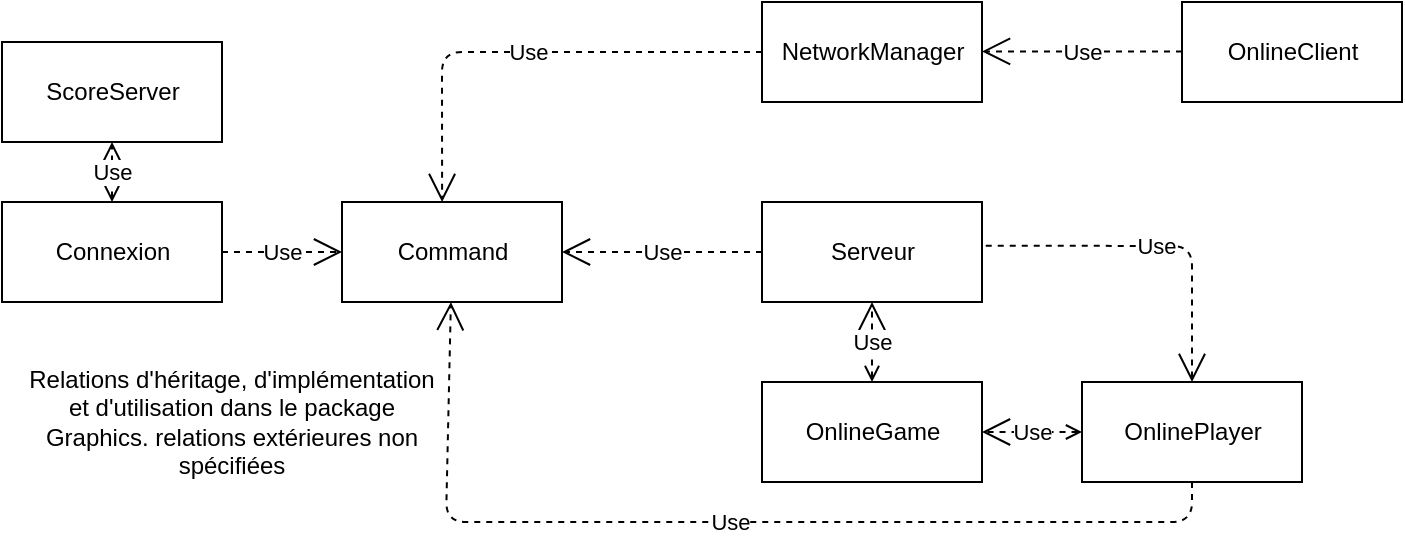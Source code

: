 <mxfile version="13.0.3" type="device"><diagram id="v2pMJ4SptRJRRd6pQ3CS" name="Page-1"><mxGraphModel dx="813" dy="489" grid="1" gridSize="10" guides="1" tooltips="1" connect="1" arrows="1" fold="1" page="1" pageScale="1" pageWidth="827" pageHeight="1169" math="0" shadow="0"><root><mxCell id="0"/><mxCell id="1" parent="0"/><mxCell id="S5S6BB2NJzYfPjc2c52C-1" value="Command" style="html=1;" vertex="1" parent="1"><mxGeometry x="240" y="320" width="110" height="50" as="geometry"/></mxCell><mxCell id="S5S6BB2NJzYfPjc2c52C-2" value="NetworkManager" style="html=1;" vertex="1" parent="1"><mxGeometry x="450" y="220" width="110" height="50" as="geometry"/></mxCell><mxCell id="S5S6BB2NJzYfPjc2c52C-3" value="OnlinePlayer" style="html=1;" vertex="1" parent="1"><mxGeometry x="610" y="410" width="110" height="50" as="geometry"/></mxCell><mxCell id="S5S6BB2NJzYfPjc2c52C-4" value="OnlineClient" style="html=1;" vertex="1" parent="1"><mxGeometry x="660" y="220" width="110" height="50" as="geometry"/></mxCell><mxCell id="S5S6BB2NJzYfPjc2c52C-5" value="OnlineGame" style="html=1;" vertex="1" parent="1"><mxGeometry x="450" y="410" width="110" height="50" as="geometry"/></mxCell><mxCell id="S5S6BB2NJzYfPjc2c52C-6" value="Serveur" style="html=1;" vertex="1" parent="1"><mxGeometry x="450" y="320" width="110" height="50" as="geometry"/></mxCell><mxCell id="S5S6BB2NJzYfPjc2c52C-7" value="Connexion" style="html=1;" vertex="1" parent="1"><mxGeometry x="70" y="320" width="110" height="50" as="geometry"/></mxCell><mxCell id="S5S6BB2NJzYfPjc2c52C-8" value="ScoreServer" style="html=1;" vertex="1" parent="1"><mxGeometry x="70" y="240" width="110" height="50" as="geometry"/></mxCell><mxCell id="S5S6BB2NJzYfPjc2c52C-9" value="Use" style="endArrow=open;endSize=12;dashed=1;html=1;exitX=0.5;exitY=0;exitDx=0;exitDy=0;entryX=0.5;entryY=1;entryDx=0;entryDy=0;startArrow=open;startFill=0;" edge="1" parent="1" source="S5S6BB2NJzYfPjc2c52C-7" target="S5S6BB2NJzYfPjc2c52C-8"><mxGeometry width="160" relative="1" as="geometry"><mxPoint x="110" y="430" as="sourcePoint"/><mxPoint x="270" y="430" as="targetPoint"/></mxGeometry></mxCell><mxCell id="S5S6BB2NJzYfPjc2c52C-10" value="Use" style="endArrow=open;endSize=12;dashed=1;html=1;exitX=1;exitY=0.5;exitDx=0;exitDy=0;entryX=0;entryY=0.5;entryDx=0;entryDy=0;" edge="1" parent="1" source="S5S6BB2NJzYfPjc2c52C-7" target="S5S6BB2NJzYfPjc2c52C-1"><mxGeometry width="160" relative="1" as="geometry"><mxPoint x="210" y="450" as="sourcePoint"/><mxPoint x="370" y="450" as="targetPoint"/></mxGeometry></mxCell><mxCell id="S5S6BB2NJzYfPjc2c52C-11" value="Use" style="endArrow=open;endSize=12;dashed=1;html=1;entryX=1;entryY=0.5;entryDx=0;entryDy=0;" edge="1" parent="1" target="S5S6BB2NJzYfPjc2c52C-1"><mxGeometry width="160" relative="1" as="geometry"><mxPoint x="450" y="345" as="sourcePoint"/><mxPoint x="370" y="344.71" as="targetPoint"/></mxGeometry></mxCell><mxCell id="S5S6BB2NJzYfPjc2c52C-12" value="Use" style="endArrow=open;endSize=12;dashed=1;html=1;exitX=0;exitY=0.5;exitDx=0;exitDy=0;entryX=0.455;entryY=0;entryDx=0;entryDy=0;entryPerimeter=0;" edge="1" parent="1" source="S5S6BB2NJzYfPjc2c52C-2" target="S5S6BB2NJzYfPjc2c52C-1"><mxGeometry width="160" relative="1" as="geometry"><mxPoint x="200" y="365" as="sourcePoint"/><mxPoint x="260" y="365" as="targetPoint"/><Array as="points"><mxPoint x="290" y="245"/></Array></mxGeometry></mxCell><mxCell id="S5S6BB2NJzYfPjc2c52C-13" value="Use" style="endArrow=open;endSize=12;dashed=1;html=1;exitX=0;exitY=0.5;exitDx=0;exitDy=0;entryX=1;entryY=0.5;entryDx=0;entryDy=0;" edge="1" parent="1"><mxGeometry width="160" relative="1" as="geometry"><mxPoint x="660" y="244.71" as="sourcePoint"/><mxPoint x="560" y="244.71" as="targetPoint"/></mxGeometry></mxCell><mxCell id="S5S6BB2NJzYfPjc2c52C-14" value="Use" style="endArrow=open;endSize=12;dashed=1;html=1;exitX=0.5;exitY=0;exitDx=0;exitDy=0;entryX=0.5;entryY=1;entryDx=0;entryDy=0;startArrow=open;startFill=0;" edge="1" parent="1" source="S5S6BB2NJzYfPjc2c52C-5" target="S5S6BB2NJzYfPjc2c52C-6"><mxGeometry width="160" relative="1" as="geometry"><mxPoint x="460" y="355" as="sourcePoint"/><mxPoint x="360" y="355" as="targetPoint"/></mxGeometry></mxCell><mxCell id="S5S6BB2NJzYfPjc2c52C-15" value="Use" style="endArrow=open;endSize=12;dashed=1;html=1;exitX=1.017;exitY=0.437;exitDx=0;exitDy=0;entryX=0.5;entryY=0;entryDx=0;entryDy=0;exitPerimeter=0;" edge="1" parent="1" source="S5S6BB2NJzYfPjc2c52C-6" target="S5S6BB2NJzYfPjc2c52C-3"><mxGeometry width="160" relative="1" as="geometry"><mxPoint x="515" y="380" as="sourcePoint"/><mxPoint x="515" y="420" as="targetPoint"/><Array as="points"><mxPoint x="665" y="342"/></Array></mxGeometry></mxCell><mxCell id="S5S6BB2NJzYfPjc2c52C-16" value="Use" style="endArrow=open;endSize=12;dashed=1;html=1;exitX=0.5;exitY=1;exitDx=0;exitDy=0;" edge="1" parent="1" source="S5S6BB2NJzYfPjc2c52C-3" target="S5S6BB2NJzYfPjc2c52C-1"><mxGeometry width="160" relative="1" as="geometry"><mxPoint x="440" y="480" as="sourcePoint"/><mxPoint x="280.05" y="555" as="targetPoint"/><Array as="points"><mxPoint x="665" y="480"/><mxPoint x="292" y="480"/></Array></mxGeometry></mxCell><mxCell id="S5S6BB2NJzYfPjc2c52C-19" value="Use" style="endArrow=open;endSize=12;dashed=1;html=1;exitX=0;exitY=0.5;exitDx=0;exitDy=0;entryX=1;entryY=0.5;entryDx=0;entryDy=0;startArrow=open;startFill=0;" edge="1" parent="1" source="S5S6BB2NJzYfPjc2c52C-3" target="S5S6BB2NJzYfPjc2c52C-5"><mxGeometry width="160" relative="1" as="geometry"><mxPoint x="190" y="355" as="sourcePoint"/><mxPoint x="250" y="355" as="targetPoint"/></mxGeometry></mxCell><mxCell id="S5S6BB2NJzYfPjc2c52C-20" value="Relations d'héritage, d'implémentation et d'utilisation dans le package Graphics. relations extérieures non spécifiées" style="text;html=1;strokeColor=none;fillColor=none;align=center;verticalAlign=middle;whiteSpace=wrap;rounded=0;" vertex="1" parent="1"><mxGeometry x="80" y="380" width="210" height="100" as="geometry"/></mxCell></root></mxGraphModel></diagram></mxfile>